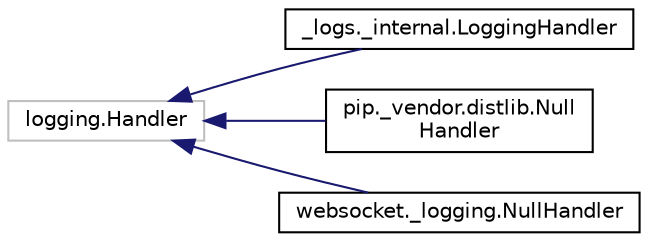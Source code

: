 digraph "Graphical Class Hierarchy"
{
 // LATEX_PDF_SIZE
  edge [fontname="Helvetica",fontsize="10",labelfontname="Helvetica",labelfontsize="10"];
  node [fontname="Helvetica",fontsize="10",shape=record];
  rankdir="LR";
  Node6479 [label="logging.Handler",height=0.2,width=0.4,color="grey75", fillcolor="white", style="filled",tooltip=" "];
  Node6479 -> Node0 [dir="back",color="midnightblue",fontsize="10",style="solid",fontname="Helvetica"];
  Node0 [label="_logs._internal.LoggingHandler",height=0.2,width=0.4,color="black", fillcolor="white", style="filled",URL="$class__logs_1_1__internal_1_1LoggingHandler.html",tooltip=" "];
  Node6479 -> Node6481 [dir="back",color="midnightblue",fontsize="10",style="solid",fontname="Helvetica"];
  Node6481 [label="pip._vendor.distlib.Null\lHandler",height=0.2,width=0.4,color="black", fillcolor="white", style="filled",URL="$classpip_1_1__vendor_1_1distlib_1_1NullHandler.html",tooltip=" "];
  Node6479 -> Node6482 [dir="back",color="midnightblue",fontsize="10",style="solid",fontname="Helvetica"];
  Node6482 [label="websocket._logging.NullHandler",height=0.2,width=0.4,color="black", fillcolor="white", style="filled",URL="$classwebsocket_1_1__logging_1_1NullHandler.html",tooltip=" "];
}
